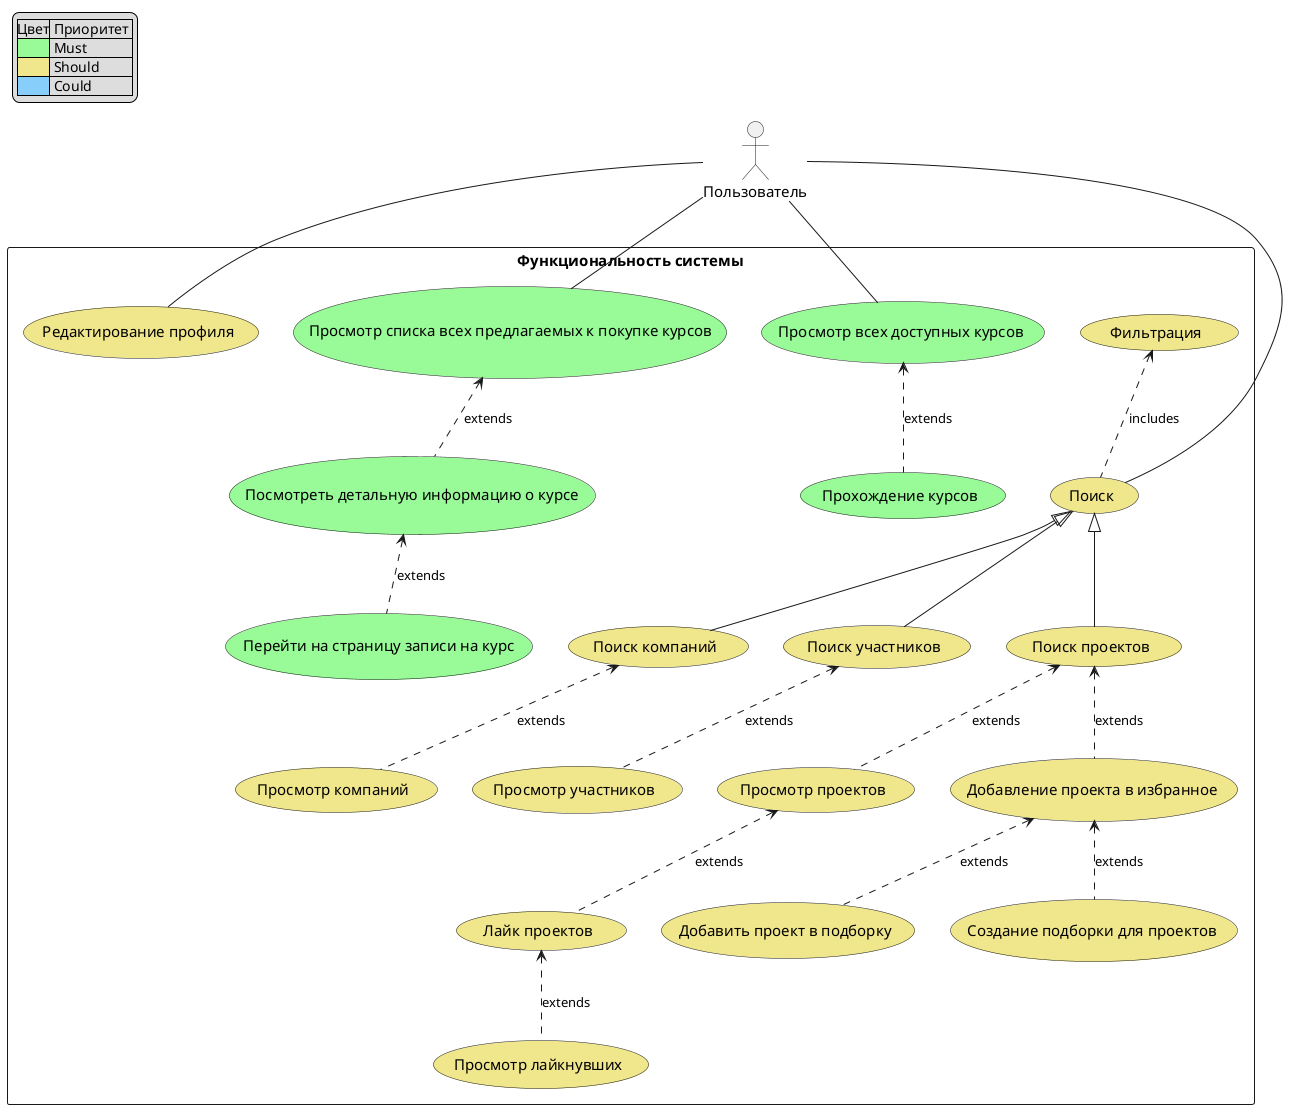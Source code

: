 @startuml
top to bottom direction
actor Пользователь as User

' Основные прецеденты
rectangle "Функциональность системы" {
  (Редактирование профиля) as UC4 #Khaki
  (Просмотр участников) as UC5 #Khaki
  (Просмотр проектов) as UC6 #Khaki
  (Добавление проекта в избранное) as UC7 #Khaki
  (Просмотр списка всех предлагаемых к покупке курсов) as UC8 #palegreen
  (Прохождение курсов) as UC9 #palegreen
  (Поиск) as UC10 #Khaki
  (Посмотреть детальную информацию о курсе) as UC52 #palegreen
  (Перейти на страницу записи на курс) as UC53 #palegreen
  (Просмотр всех доступных курсов) as UC54 #palegreen

  ' Специализированные прецеденты
'  (Рекомендации проектов) as UC6a #LightSkyBlue
  (Лайк проектов) as UC6b #Khaki
  (Просмотр лайкнувших) as UC6c #Khaki
  (Создание подборки для проектов) as UC7a #Khaki
  (Фильтрация) as UC10a #Khaki
  (Добавить проект в подборку) as 52 #Khaki
  (Поиск проектов) as search_project #Khaki
  (Поиск компаний) as search_companies #Khaki
  (Поиск участников) as participants_search #Khaki
  (Просмотр компаний) as watch_companies #Khaki

  ' Обобщения
  UC10 <|-- search_project
  UC10 <|-- search_companies
  UC10 <|-- participants_search

'  UC6a <.. UC6 : includes
  UC6 <.. UC6b : extends
  search_project <.. UC6 : extends
  search_project <.. UC7 : extends
  UC6b <.. UC6c : extends
  UC8 <.. UC52 : extends
  UC52 <.. UC53 : extends
  participants_search <.. UC5 : extends
  search_companies <.. watch_companies : extends

  UC7 <.. UC7a : extends
  UC7 <.. 52 : extends
  UC54 <.. UC9 : extends


  UC10a <.. UC10 : includes
}

' Связи актера с прецедентами
User -- UC4
User -- UC8
User -- UC54
User -- UC10

' Легенда цветов
legend top left
    |Цвет| Приоритет |
    |<#palegreen>| Must|
    |<#Khaki>| Should |
    |<#LightSkyBlue>| Could |
endlegend
skinparam defaultFontSize 15
@enduml
